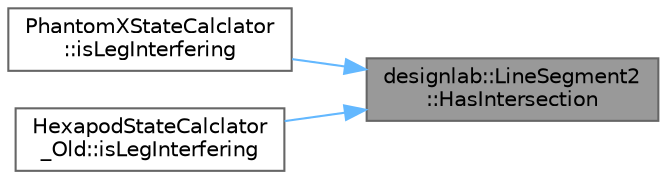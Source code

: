 digraph "designlab::LineSegment2::HasIntersection"
{
 // LATEX_PDF_SIZE
  bgcolor="transparent";
  edge [fontname=Helvetica,fontsize=10,labelfontname=Helvetica,labelfontsize=10];
  node [fontname=Helvetica,fontsize=10,shape=box,height=0.2,width=0.4];
  rankdir="RL";
  Node1 [id="Node000001",label="designlab::LineSegment2\l::HasIntersection",height=0.2,width=0.4,color="gray40", fillcolor="grey60", style="filled", fontcolor="black",tooltip="他の線分と交点が存在しているかどうか調べる関数"];
  Node1 -> Node2 [id="edge1_Node000001_Node000002",dir="back",color="steelblue1",style="solid",tooltip=" "];
  Node2 [id="Node000002",label="PhantomXStateCalclator\l::isLegInterfering",height=0.2,width=0.4,color="grey40", fillcolor="white", style="filled",URL="$class_phantom_x_state_calclator.html#a742757e01c0e8f0422cfca402fbd651d",tooltip="【スレッドセーフ】脚が他の脚と干渉しているかどうかを判定する．"];
  Node1 -> Node3 [id="edge2_Node000001_Node000003",dir="back",color="steelblue1",style="solid",tooltip=" "];
  Node3 [id="Node000003",label="HexapodStateCalclator\l_Old::isLegInterfering",height=0.2,width=0.4,color="grey40", fillcolor="white", style="filled",URL="$class_hexapod_state_calclator___old.html#a84a6f3ef58390b96ca6dff6c4fefa16e",tooltip="脚の干渉をチェックする．"];
}
